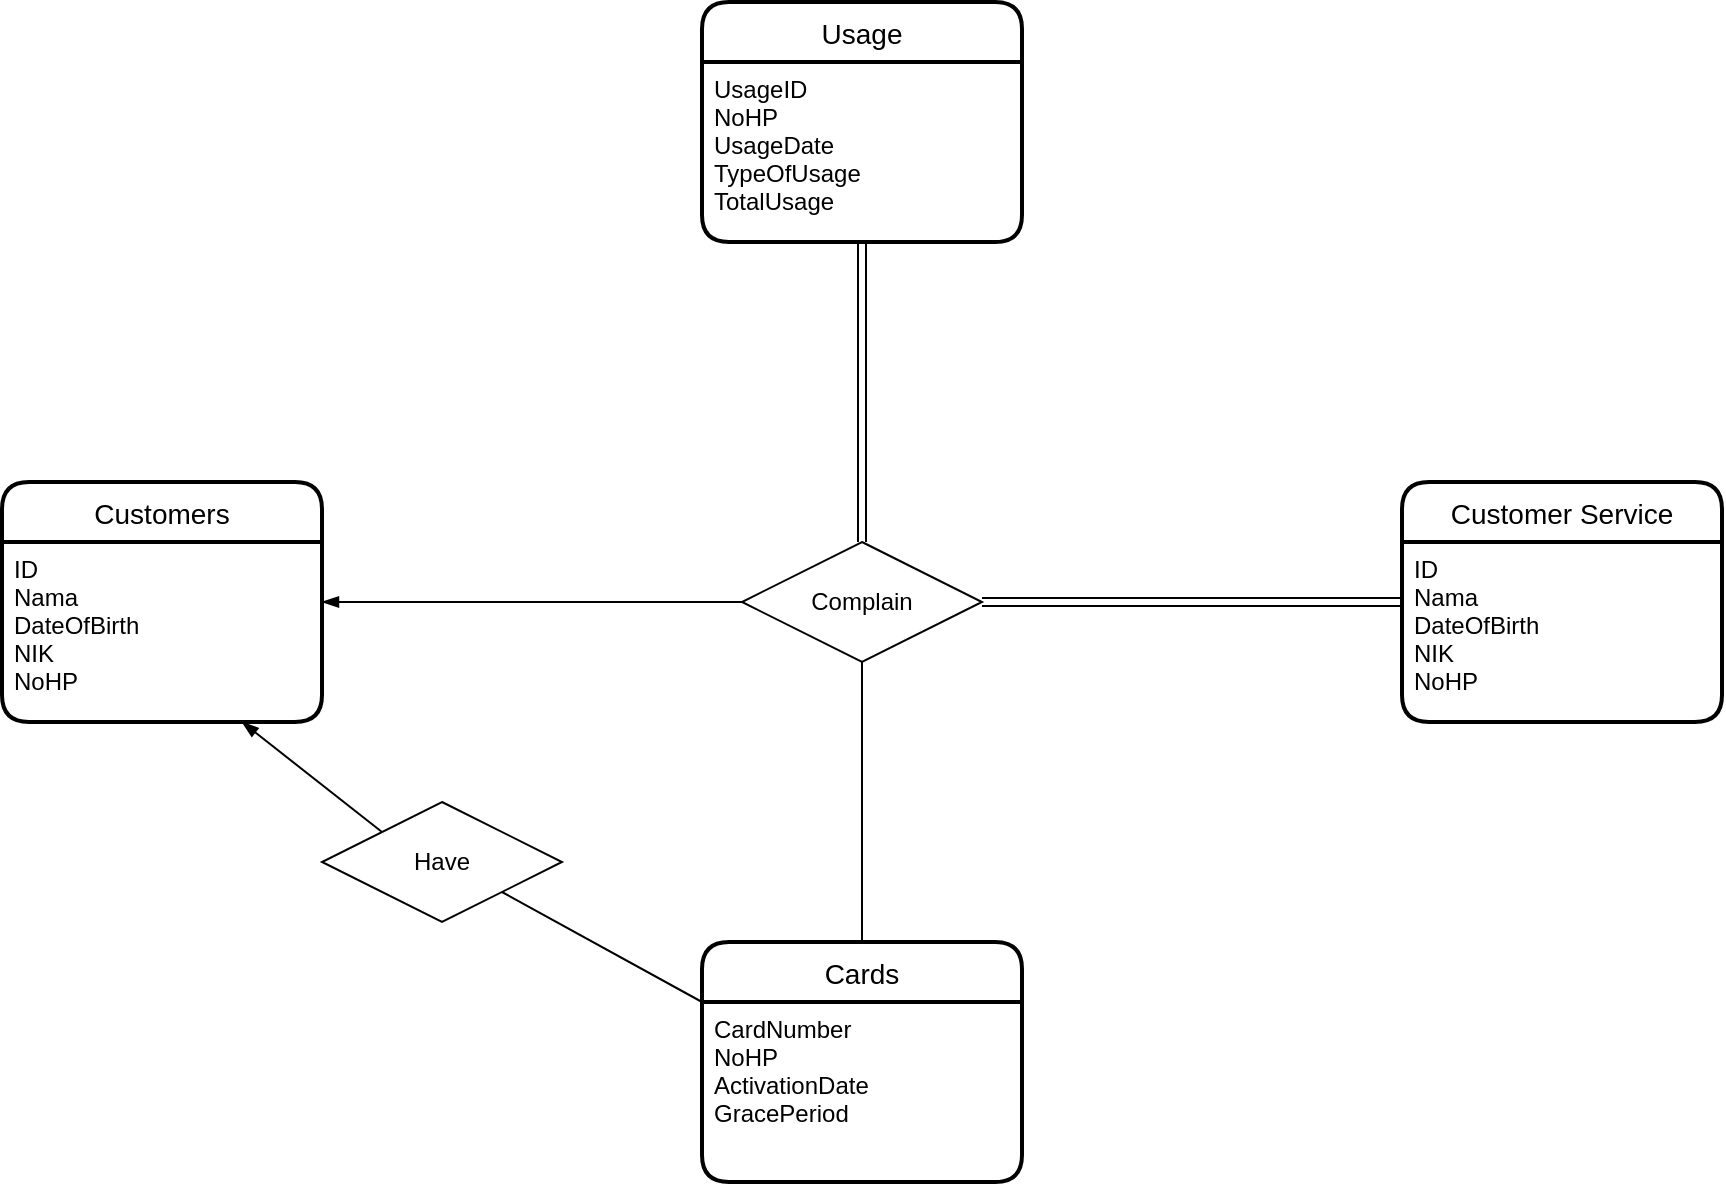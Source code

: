 <mxfile version="20.8.23" type="github">
  <diagram id="R2lEEEUBdFMjLlhIrx00" name="Page-1">
    <mxGraphModel dx="1009" dy="1721" grid="1" gridSize="10" guides="1" tooltips="1" connect="1" arrows="1" fold="1" page="1" pageScale="1" pageWidth="850" pageHeight="1100" math="0" shadow="0" extFonts="Permanent Marker^https://fonts.googleapis.com/css?family=Permanent+Marker">
      <root>
        <mxCell id="0" />
        <mxCell id="1" parent="0" />
        <mxCell id="jQp10jMvLAoCSqFAsu-X-3" value="Customers" style="swimlane;childLayout=stackLayout;horizontal=1;startSize=30;horizontalStack=0;rounded=1;fontSize=14;fontStyle=0;strokeWidth=2;resizeParent=0;resizeLast=1;shadow=0;dashed=0;align=center;" vertex="1" parent="1">
          <mxGeometry x="50" y="210" width="160" height="120" as="geometry" />
        </mxCell>
        <mxCell id="jQp10jMvLAoCSqFAsu-X-4" value="ID&#xa;Nama&#xa;DateOfBirth&#xa;NIK&#xa;NoHP" style="align=left;strokeColor=none;fillColor=none;spacingLeft=4;fontSize=12;verticalAlign=top;resizable=0;rotatable=0;part=1;" vertex="1" parent="jQp10jMvLAoCSqFAsu-X-3">
          <mxGeometry y="30" width="160" height="90" as="geometry" />
        </mxCell>
        <mxCell id="jQp10jMvLAoCSqFAsu-X-5" value="Customer Service" style="swimlane;childLayout=stackLayout;horizontal=1;startSize=30;horizontalStack=0;rounded=1;fontSize=14;fontStyle=0;strokeWidth=2;resizeParent=0;resizeLast=1;shadow=0;dashed=0;align=center;" vertex="1" parent="1">
          <mxGeometry x="750" y="210" width="160" height="120" as="geometry" />
        </mxCell>
        <mxCell id="jQp10jMvLAoCSqFAsu-X-6" value="ID&#xa;Nama&#xa;DateOfBirth&#xa;NIK&#xa;NoHP" style="align=left;strokeColor=none;fillColor=none;spacingLeft=4;fontSize=12;verticalAlign=top;resizable=0;rotatable=0;part=1;" vertex="1" parent="jQp10jMvLAoCSqFAsu-X-5">
          <mxGeometry y="30" width="160" height="90" as="geometry" />
        </mxCell>
        <mxCell id="jQp10jMvLAoCSqFAsu-X-7" value="Cards" style="swimlane;childLayout=stackLayout;horizontal=1;startSize=30;horizontalStack=0;rounded=1;fontSize=14;fontStyle=0;strokeWidth=2;resizeParent=0;resizeLast=1;shadow=0;dashed=0;align=center;" vertex="1" parent="1">
          <mxGeometry x="400" y="440" width="160" height="120" as="geometry" />
        </mxCell>
        <mxCell id="jQp10jMvLAoCSqFAsu-X-8" value="CardNumber&#xa;NoHP&#xa;ActivationDate&#xa;GracePeriod" style="align=left;strokeColor=none;fillColor=none;spacingLeft=4;fontSize=12;verticalAlign=top;resizable=0;rotatable=0;part=1;" vertex="1" parent="jQp10jMvLAoCSqFAsu-X-7">
          <mxGeometry y="30" width="160" height="90" as="geometry" />
        </mxCell>
        <mxCell id="jQp10jMvLAoCSqFAsu-X-10" value="Usage" style="swimlane;childLayout=stackLayout;horizontal=1;startSize=30;horizontalStack=0;rounded=1;fontSize=14;fontStyle=0;strokeWidth=2;resizeParent=0;resizeLast=1;shadow=0;dashed=0;align=center;" vertex="1" parent="1">
          <mxGeometry x="400" y="-30" width="160" height="120" as="geometry" />
        </mxCell>
        <mxCell id="jQp10jMvLAoCSqFAsu-X-11" value="UsageID&#xa;NoHP&#xa;UsageDate&#xa;TypeOfUsage&#xa;TotalUsage" style="align=left;strokeColor=none;fillColor=none;spacingLeft=4;fontSize=12;verticalAlign=top;resizable=0;rotatable=0;part=1;" vertex="1" parent="jQp10jMvLAoCSqFAsu-X-10">
          <mxGeometry y="30" width="160" height="90" as="geometry" />
        </mxCell>
        <mxCell id="jQp10jMvLAoCSqFAsu-X-12" value="" style="endArrow=none;html=1;rounded=0;exitX=0;exitY=0;exitDx=0;exitDy=0;entryX=1;entryY=1;entryDx=0;entryDy=0;endFill=0;" edge="1" parent="1" source="jQp10jMvLAoCSqFAsu-X-8" target="jQp10jMvLAoCSqFAsu-X-13">
          <mxGeometry relative="1" as="geometry">
            <mxPoint x="340" y="320" as="sourcePoint" />
            <mxPoint x="500" y="320" as="targetPoint" />
          </mxGeometry>
        </mxCell>
        <mxCell id="jQp10jMvLAoCSqFAsu-X-14" style="rounded=0;orthogonalLoop=1;jettySize=auto;html=1;exitX=0;exitY=0;exitDx=0;exitDy=0;entryX=0.75;entryY=1;entryDx=0;entryDy=0;endArrow=blockThin;endFill=1;" edge="1" parent="1" source="jQp10jMvLAoCSqFAsu-X-13" target="jQp10jMvLAoCSqFAsu-X-4">
          <mxGeometry relative="1" as="geometry" />
        </mxCell>
        <mxCell id="jQp10jMvLAoCSqFAsu-X-13" value="Have" style="shape=rhombus;perimeter=rhombusPerimeter;whiteSpace=wrap;html=1;align=center;" vertex="1" parent="1">
          <mxGeometry x="210" y="370" width="120" height="60" as="geometry" />
        </mxCell>
        <mxCell id="jQp10jMvLAoCSqFAsu-X-15" value="Complain" style="shape=rhombus;perimeter=rhombusPerimeter;whiteSpace=wrap;html=1;align=center;" vertex="1" parent="1">
          <mxGeometry x="420" y="240" width="120" height="60" as="geometry" />
        </mxCell>
        <mxCell id="jQp10jMvLAoCSqFAsu-X-16" value="" style="endArrow=none;html=1;rounded=0;exitX=0.5;exitY=0;exitDx=0;exitDy=0;entryX=0.5;entryY=1;entryDx=0;entryDy=0;endFill=0;" edge="1" parent="1" source="jQp10jMvLAoCSqFAsu-X-7" target="jQp10jMvLAoCSqFAsu-X-15">
          <mxGeometry relative="1" as="geometry">
            <mxPoint x="410" y="480" as="sourcePoint" />
            <mxPoint x="310" y="425" as="targetPoint" />
          </mxGeometry>
        </mxCell>
        <mxCell id="jQp10jMvLAoCSqFAsu-X-17" style="rounded=0;orthogonalLoop=1;jettySize=auto;html=1;exitX=0;exitY=0.5;exitDx=0;exitDy=0;endArrow=blockThin;endFill=1;" edge="1" parent="1" source="jQp10jMvLAoCSqFAsu-X-15">
          <mxGeometry relative="1" as="geometry">
            <mxPoint x="250" y="395" as="sourcePoint" />
            <mxPoint x="210" y="270" as="targetPoint" />
          </mxGeometry>
        </mxCell>
        <mxCell id="jQp10jMvLAoCSqFAsu-X-20" value="" style="shape=link;html=1;rounded=0;endArrow=none;endFill=0;entryX=0;entryY=0.5;entryDx=0;entryDy=0;" edge="1" parent="1" target="jQp10jMvLAoCSqFAsu-X-5">
          <mxGeometry relative="1" as="geometry">
            <mxPoint x="540" y="270" as="sourcePoint" />
            <mxPoint x="700" y="270" as="targetPoint" />
          </mxGeometry>
        </mxCell>
        <mxCell id="jQp10jMvLAoCSqFAsu-X-21" value="" style="resizable=0;html=1;align=right;verticalAlign=bottom;" connectable="0" vertex="1" parent="jQp10jMvLAoCSqFAsu-X-20">
          <mxGeometry x="1" relative="1" as="geometry" />
        </mxCell>
        <mxCell id="jQp10jMvLAoCSqFAsu-X-23" value="" style="shape=link;html=1;rounded=0;endArrow=none;endFill=0;exitX=0.5;exitY=0;exitDx=0;exitDy=0;entryX=0.5;entryY=1;entryDx=0;entryDy=0;" edge="1" parent="1" source="jQp10jMvLAoCSqFAsu-X-15" target="jQp10jMvLAoCSqFAsu-X-11">
          <mxGeometry relative="1" as="geometry">
            <mxPoint x="510" y="170" as="sourcePoint" />
            <mxPoint x="670" y="170" as="targetPoint" />
          </mxGeometry>
        </mxCell>
        <mxCell id="jQp10jMvLAoCSqFAsu-X-24" value="" style="resizable=0;html=1;align=left;verticalAlign=bottom;" connectable="0" vertex="1" parent="jQp10jMvLAoCSqFAsu-X-23">
          <mxGeometry x="-1" relative="1" as="geometry" />
        </mxCell>
        <mxCell id="jQp10jMvLAoCSqFAsu-X-25" value="" style="resizable=0;html=1;align=right;verticalAlign=bottom;" connectable="0" vertex="1" parent="jQp10jMvLAoCSqFAsu-X-23">
          <mxGeometry x="1" relative="1" as="geometry" />
        </mxCell>
      </root>
    </mxGraphModel>
  </diagram>
</mxfile>
